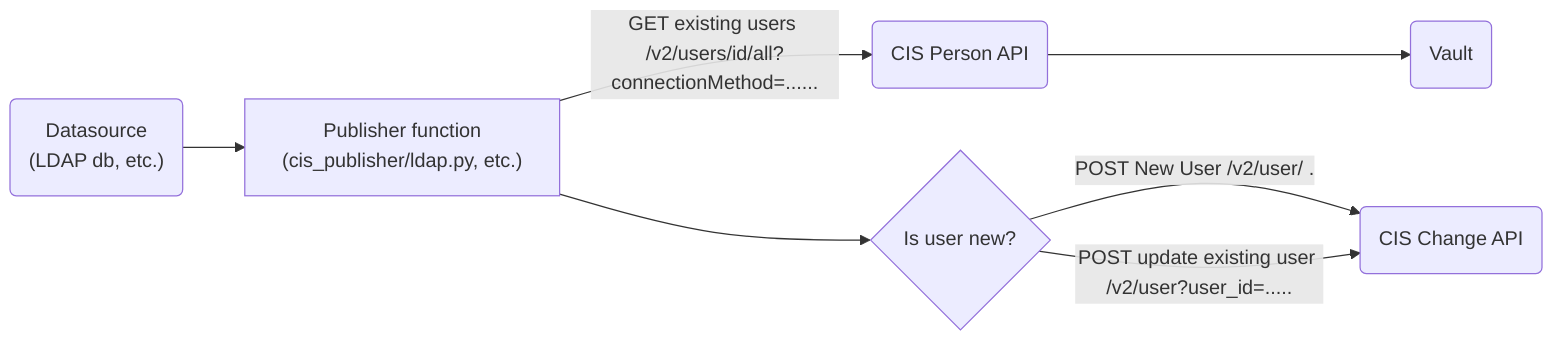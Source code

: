 graph LR
Datasource("Datasource<br>(LDAP db, etc.)")-->Publisher["Publisher function<br>(cis_publisher/ldap.py, etc.)"]

Publisher-->|GET existing users /v2/users/id/all?connectionMethod=......| CISP(CIS Person API)
CISP-->CISV(Vault)
CISC(CIS Change API)
Publisher-->CISQ{Is user new?}

CISQ-->|POST New User /v2/user/   .|CISC
CISQ-->|POST update existing user /v2/user?user_id=.....|CISC